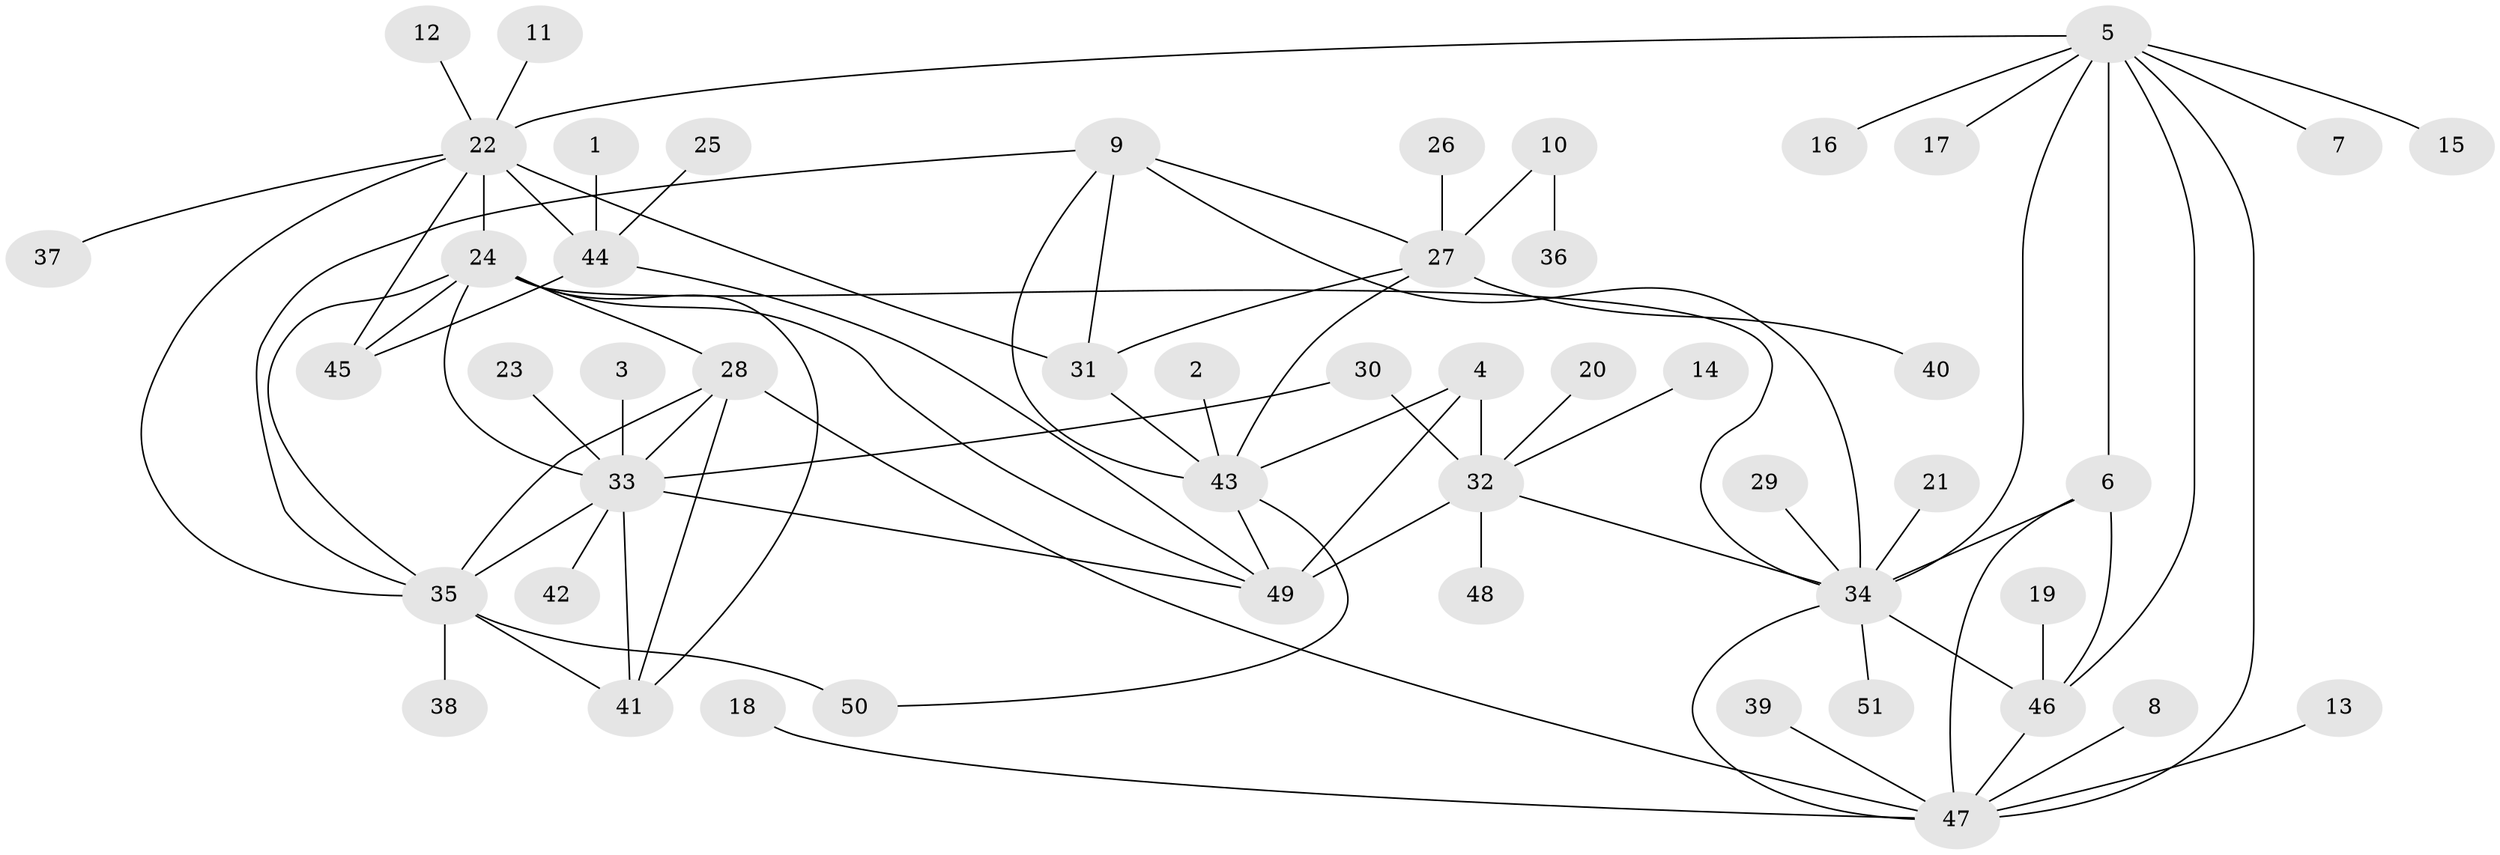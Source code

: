 // original degree distribution, {9: 0.019801980198019802, 6: 0.019801980198019802, 5: 0.04950495049504951, 7: 0.06930693069306931, 4: 0.019801980198019802, 11: 0.0297029702970297, 8: 0.019801980198019802, 10: 0.019801980198019802, 12: 0.009900990099009901, 3: 0.009900990099009901, 2: 0.15841584158415842, 1: 0.5742574257425742}
// Generated by graph-tools (version 1.1) at 2025/50/03/09/25 03:50:36]
// undirected, 51 vertices, 80 edges
graph export_dot {
graph [start="1"]
  node [color=gray90,style=filled];
  1;
  2;
  3;
  4;
  5;
  6;
  7;
  8;
  9;
  10;
  11;
  12;
  13;
  14;
  15;
  16;
  17;
  18;
  19;
  20;
  21;
  22;
  23;
  24;
  25;
  26;
  27;
  28;
  29;
  30;
  31;
  32;
  33;
  34;
  35;
  36;
  37;
  38;
  39;
  40;
  41;
  42;
  43;
  44;
  45;
  46;
  47;
  48;
  49;
  50;
  51;
  1 -- 44 [weight=1.0];
  2 -- 43 [weight=1.0];
  3 -- 33 [weight=1.0];
  4 -- 32 [weight=2.0];
  4 -- 43 [weight=1.0];
  4 -- 49 [weight=4.0];
  5 -- 6 [weight=1.0];
  5 -- 7 [weight=1.0];
  5 -- 15 [weight=1.0];
  5 -- 16 [weight=1.0];
  5 -- 17 [weight=1.0];
  5 -- 22 [weight=1.0];
  5 -- 34 [weight=1.0];
  5 -- 46 [weight=1.0];
  5 -- 47 [weight=1.0];
  6 -- 34 [weight=1.0];
  6 -- 46 [weight=1.0];
  6 -- 47 [weight=1.0];
  8 -- 47 [weight=1.0];
  9 -- 27 [weight=2.0];
  9 -- 31 [weight=2.0];
  9 -- 34 [weight=1.0];
  9 -- 35 [weight=1.0];
  9 -- 43 [weight=2.0];
  10 -- 27 [weight=1.0];
  10 -- 36 [weight=1.0];
  11 -- 22 [weight=1.0];
  12 -- 22 [weight=1.0];
  13 -- 47 [weight=1.0];
  14 -- 32 [weight=1.0];
  18 -- 47 [weight=1.0];
  19 -- 46 [weight=1.0];
  20 -- 32 [weight=1.0];
  21 -- 34 [weight=1.0];
  22 -- 24 [weight=1.0];
  22 -- 31 [weight=1.0];
  22 -- 35 [weight=1.0];
  22 -- 37 [weight=1.0];
  22 -- 44 [weight=3.0];
  22 -- 45 [weight=3.0];
  23 -- 33 [weight=1.0];
  24 -- 28 [weight=1.0];
  24 -- 33 [weight=1.0];
  24 -- 34 [weight=1.0];
  24 -- 35 [weight=1.0];
  24 -- 41 [weight=1.0];
  24 -- 45 [weight=1.0];
  24 -- 49 [weight=1.0];
  25 -- 44 [weight=1.0];
  26 -- 27 [weight=1.0];
  27 -- 31 [weight=1.0];
  27 -- 40 [weight=1.0];
  27 -- 43 [weight=1.0];
  28 -- 33 [weight=1.0];
  28 -- 35 [weight=1.0];
  28 -- 41 [weight=1.0];
  28 -- 47 [weight=1.0];
  29 -- 34 [weight=1.0];
  30 -- 32 [weight=1.0];
  30 -- 33 [weight=1.0];
  31 -- 43 [weight=1.0];
  32 -- 34 [weight=1.0];
  32 -- 48 [weight=1.0];
  32 -- 49 [weight=2.0];
  33 -- 35 [weight=1.0];
  33 -- 41 [weight=1.0];
  33 -- 42 [weight=1.0];
  33 -- 49 [weight=1.0];
  34 -- 46 [weight=1.0];
  34 -- 47 [weight=1.0];
  34 -- 51 [weight=1.0];
  35 -- 38 [weight=1.0];
  35 -- 41 [weight=1.0];
  35 -- 50 [weight=1.0];
  39 -- 47 [weight=1.0];
  43 -- 49 [weight=1.0];
  43 -- 50 [weight=1.0];
  44 -- 45 [weight=1.0];
  44 -- 49 [weight=1.0];
  46 -- 47 [weight=1.0];
}
